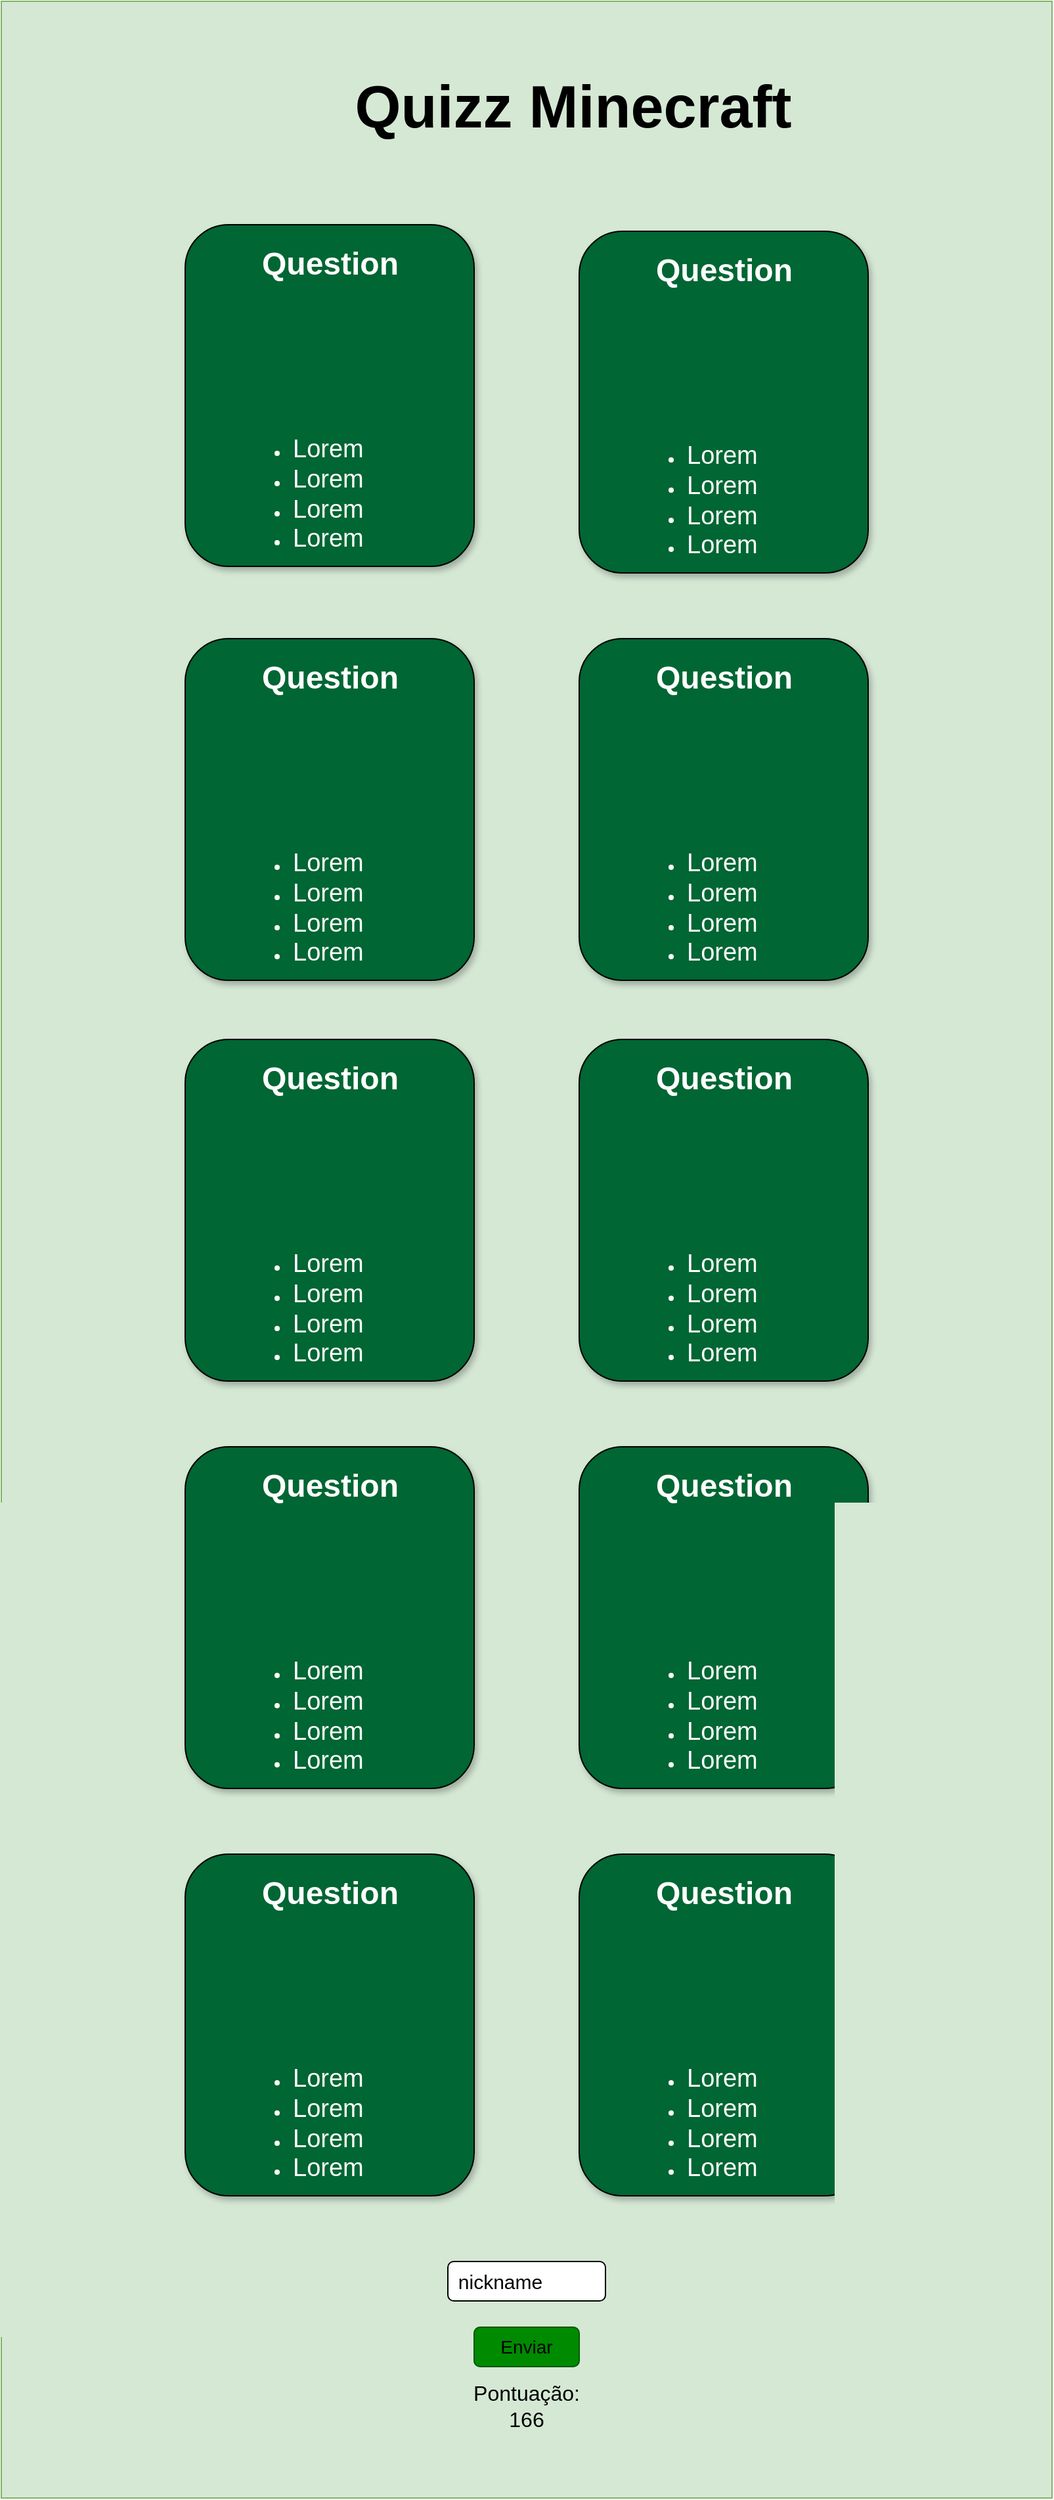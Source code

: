 <mxfile version="14.2.6" type="device"><diagram id="IqMfvrup4iGE_yZ6KQWq" name="Page-1"><mxGraphModel dx="1240" dy="643" grid="1" gridSize="10" guides="1" tooltips="1" connect="1" arrows="1" fold="1" page="1" pageScale="1" pageWidth="827" pageHeight="1169" math="0" shadow="0"><root><mxCell id="0"/><mxCell id="1" parent="0"/><mxCell id="TJo-4hWvYqZ3xiPxjeW6-1" value="" style="rounded=0;whiteSpace=wrap;html=1;fillColor=#d5e8d4;strokeColor=#82b366;" parent="1" vertex="1"><mxGeometry x="350" y="150" width="800" height="1900" as="geometry"/></mxCell><mxCell id="TJo-4hWvYqZ3xiPxjeW6-2" value="" style="rounded=1;whiteSpace=wrap;html=1;labelBackgroundColor=none;fillColor=#006633;shadow=1;" parent="1" vertex="1"><mxGeometry x="490" y="320" width="220" height="260" as="geometry"/></mxCell><mxCell id="TJo-4hWvYqZ3xiPxjeW6-14" value="" style="shape=image;html=1;verticalAlign=top;verticalLabelPosition=bottom;labelBackgroundColor=#ffffff;imageAspect=0;image=https://cdn0.iconfinder.com/data/icons/set-app-incredibles/24/Image-01-128.png" parent="1" vertex="1"><mxGeometry x="545" y="370" width="110" height="100" as="geometry"/></mxCell><mxCell id="TJo-4hWvYqZ3xiPxjeW6-33" value="&lt;ul&gt;&lt;li&gt;&lt;span style=&quot;font-size: 19px&quot;&gt;Lorem&lt;/span&gt;&lt;/li&gt;&lt;li&gt;&lt;font style=&quot;font-size: 19px&quot;&gt;Lorem&lt;/font&gt;&lt;/li&gt;&lt;li&gt;&lt;span style=&quot;font-size: 19px&quot;&gt;Lorem&lt;/span&gt;&lt;/li&gt;&lt;li&gt;&lt;span style=&quot;font-size: 19px&quot;&gt;Lorem&lt;/span&gt;&lt;/li&gt;&lt;/ul&gt;" style="text;html=1;strokeColor=none;fillColor=none;align=left;verticalAlign=middle;whiteSpace=wrap;rounded=0;labelBackgroundColor=none;fontColor=#FFFFFF;shadow=1;" parent="1" vertex="1"><mxGeometry x="530" y="480" width="110" height="90" as="geometry"/></mxCell><mxCell id="TJo-4hWvYqZ3xiPxjeW6-35" value="Question" style="text;strokeColor=none;fillColor=none;html=1;fontSize=24;fontStyle=1;verticalAlign=middle;align=center;labelBackgroundColor=none;fontColor=#FFFFFF;" parent="1" vertex="1"><mxGeometry x="550" y="330" width="100" height="40" as="geometry"/></mxCell><mxCell id="TJo-4hWvYqZ3xiPxjeW6-37" value="" style="rounded=1;whiteSpace=wrap;html=1;labelBackgroundColor=none;fillColor=#006633;shadow=1;" parent="1" vertex="1"><mxGeometry x="790" y="325" width="220" height="260" as="geometry"/></mxCell><mxCell id="TJo-4hWvYqZ3xiPxjeW6-38" value="" style="shape=image;html=1;verticalAlign=top;verticalLabelPosition=bottom;labelBackgroundColor=#ffffff;imageAspect=0;image=https://cdn0.iconfinder.com/data/icons/set-app-incredibles/24/Image-01-128.png" parent="1" vertex="1"><mxGeometry x="845" y="375" width="110" height="100" as="geometry"/></mxCell><mxCell id="TJo-4hWvYqZ3xiPxjeW6-39" value="Question" style="text;strokeColor=none;fillColor=none;html=1;fontSize=24;fontStyle=1;verticalAlign=middle;align=center;labelBackgroundColor=none;fontColor=#FFFFFF;" parent="1" vertex="1"><mxGeometry x="850" y="335" width="100" height="40" as="geometry"/></mxCell><mxCell id="TJo-4hWvYqZ3xiPxjeW6-40" value="&lt;ul&gt;&lt;li&gt;&lt;span style=&quot;font-size: 19px&quot;&gt;Lorem&lt;/span&gt;&lt;/li&gt;&lt;li&gt;&lt;font style=&quot;font-size: 19px&quot;&gt;Lorem&lt;/font&gt;&lt;/li&gt;&lt;li&gt;&lt;span style=&quot;font-size: 19px&quot;&gt;Lorem&lt;/span&gt;&lt;/li&gt;&lt;li&gt;&lt;span style=&quot;font-size: 19px&quot;&gt;Lorem&lt;/span&gt;&lt;/li&gt;&lt;/ul&gt;" style="text;html=1;strokeColor=none;fillColor=none;align=left;verticalAlign=middle;whiteSpace=wrap;rounded=0;labelBackgroundColor=none;fontColor=#FFFFFF;" parent="1" vertex="1"><mxGeometry x="830" y="485" width="110" height="90" as="geometry"/></mxCell><mxCell id="TJo-4hWvYqZ3xiPxjeW6-41" value="" style="rounded=1;whiteSpace=wrap;html=1;labelBackgroundColor=none;fillColor=#006633;shadow=1;" parent="1" vertex="1"><mxGeometry x="790" y="635" width="220" height="260" as="geometry"/></mxCell><mxCell id="TJo-4hWvYqZ3xiPxjeW6-42" value="" style="shape=image;html=1;verticalAlign=top;verticalLabelPosition=bottom;labelBackgroundColor=#ffffff;imageAspect=0;image=https://cdn0.iconfinder.com/data/icons/set-app-incredibles/24/Image-01-128.png" parent="1" vertex="1"><mxGeometry x="845" y="685" width="110" height="100" as="geometry"/></mxCell><mxCell id="TJo-4hWvYqZ3xiPxjeW6-43" value="Question" style="text;strokeColor=none;fillColor=none;html=1;fontSize=24;fontStyle=1;verticalAlign=middle;align=center;labelBackgroundColor=none;fontColor=#FFFFFF;" parent="1" vertex="1"><mxGeometry x="850" y="645" width="100" height="40" as="geometry"/></mxCell><mxCell id="TJo-4hWvYqZ3xiPxjeW6-44" value="&lt;ul&gt;&lt;li&gt;&lt;span style=&quot;font-size: 19px&quot;&gt;Lorem&lt;/span&gt;&lt;/li&gt;&lt;li&gt;&lt;font style=&quot;font-size: 19px&quot;&gt;Lorem&lt;/font&gt;&lt;/li&gt;&lt;li&gt;&lt;span style=&quot;font-size: 19px&quot;&gt;Lorem&lt;/span&gt;&lt;/li&gt;&lt;li&gt;&lt;span style=&quot;font-size: 19px&quot;&gt;Lorem&lt;/span&gt;&lt;/li&gt;&lt;/ul&gt;" style="text;html=1;strokeColor=none;fillColor=none;align=left;verticalAlign=middle;whiteSpace=wrap;rounded=0;labelBackgroundColor=none;fontColor=#FFFFFF;" parent="1" vertex="1"><mxGeometry x="830" y="795" width="110" height="90" as="geometry"/></mxCell><mxCell id="TJo-4hWvYqZ3xiPxjeW6-45" value="&lt;ul&gt;&lt;li&gt;&lt;span style=&quot;font-size: 19px&quot;&gt;Lorem&lt;/span&gt;&lt;/li&gt;&lt;li&gt;&lt;font style=&quot;font-size: 19px&quot;&gt;Lorem&lt;/font&gt;&lt;/li&gt;&lt;li&gt;&lt;span style=&quot;font-size: 19px&quot;&gt;Lorem&lt;/span&gt;&lt;/li&gt;&lt;li&gt;&lt;span style=&quot;font-size: 19px&quot;&gt;Lorem&lt;/span&gt;&lt;/li&gt;&lt;/ul&gt;" style="text;html=1;strokeColor=none;fillColor=none;align=left;verticalAlign=middle;whiteSpace=wrap;rounded=0;labelBackgroundColor=none;fontColor=#FFFFFF;" parent="1" vertex="1"><mxGeometry x="540" y="790" width="100" height="90" as="geometry"/></mxCell><mxCell id="TJo-4hWvYqZ3xiPxjeW6-49" value="&lt;ul&gt;&lt;li&gt;&lt;span style=&quot;font-size: 19px&quot;&gt;Lorem&lt;/span&gt;&lt;/li&gt;&lt;li&gt;&lt;font style=&quot;font-size: 19px&quot;&gt;Lorem&lt;/font&gt;&lt;/li&gt;&lt;li&gt;&lt;span style=&quot;font-size: 19px&quot;&gt;Lorem&lt;/span&gt;&lt;/li&gt;&lt;li&gt;&lt;span style=&quot;font-size: 19px&quot;&gt;Lorem&lt;/span&gt;&lt;/li&gt;&lt;/ul&gt;" style="text;html=1;strokeColor=none;fillColor=none;align=left;verticalAlign=middle;whiteSpace=wrap;rounded=0;labelBackgroundColor=none;fontColor=#FFFFFF;" parent="1" vertex="1"><mxGeometry x="540" y="785" width="100" height="90" as="geometry"/></mxCell><mxCell id="TJo-4hWvYqZ3xiPxjeW6-53" value="" style="rounded=1;whiteSpace=wrap;html=1;labelBackgroundColor=none;fillColor=#006633;shadow=1;" parent="1" vertex="1"><mxGeometry x="490" y="635" width="220" height="260" as="geometry"/></mxCell><mxCell id="TJo-4hWvYqZ3xiPxjeW6-54" value="&lt;ul&gt;&lt;li&gt;&lt;span style=&quot;font-size: 19px&quot;&gt;Lorem&lt;/span&gt;&lt;/li&gt;&lt;li&gt;&lt;font style=&quot;font-size: 19px&quot;&gt;Lorem&lt;/font&gt;&lt;/li&gt;&lt;li&gt;&lt;span style=&quot;font-size: 19px&quot;&gt;Lorem&lt;/span&gt;&lt;/li&gt;&lt;li&gt;&lt;span style=&quot;font-size: 19px&quot;&gt;Lorem&lt;/span&gt;&lt;/li&gt;&lt;/ul&gt;" style="text;html=1;strokeColor=none;fillColor=none;align=left;verticalAlign=middle;whiteSpace=wrap;rounded=0;labelBackgroundColor=none;fontColor=#FFFFFF;" parent="1" vertex="1"><mxGeometry x="530" y="795" width="110" height="90" as="geometry"/></mxCell><mxCell id="TJo-4hWvYqZ3xiPxjeW6-55" value="" style="shape=image;html=1;verticalAlign=top;verticalLabelPosition=bottom;labelBackgroundColor=#ffffff;imageAspect=0;image=https://cdn0.iconfinder.com/data/icons/set-app-incredibles/24/Image-01-128.png" parent="1" vertex="1"><mxGeometry x="545" y="685" width="110" height="100" as="geometry"/></mxCell><mxCell id="TJo-4hWvYqZ3xiPxjeW6-56" value="Question" style="text;strokeColor=none;fillColor=none;html=1;fontSize=24;fontStyle=1;verticalAlign=middle;align=center;labelBackgroundColor=none;fontColor=#FFFFFF;" parent="1" vertex="1"><mxGeometry x="550" y="645" width="100" height="40" as="geometry"/></mxCell><mxCell id="TJo-4hWvYqZ3xiPxjeW6-57" value="" style="rounded=1;whiteSpace=wrap;html=1;labelBackgroundColor=none;fillColor=#006633;shadow=1;" parent="1" vertex="1"><mxGeometry x="490" y="940" width="220" height="260" as="geometry"/></mxCell><mxCell id="TJo-4hWvYqZ3xiPxjeW6-58" value="&lt;ul&gt;&lt;li&gt;&lt;span style=&quot;font-size: 19px&quot;&gt;Lorem&lt;/span&gt;&lt;/li&gt;&lt;li&gt;&lt;font style=&quot;font-size: 19px&quot;&gt;Lorem&lt;/font&gt;&lt;/li&gt;&lt;li&gt;&lt;span style=&quot;font-size: 19px&quot;&gt;Lorem&lt;/span&gt;&lt;/li&gt;&lt;li&gt;&lt;span style=&quot;font-size: 19px&quot;&gt;Lorem&lt;/span&gt;&lt;/li&gt;&lt;/ul&gt;" style="text;html=1;strokeColor=none;fillColor=none;align=left;verticalAlign=middle;whiteSpace=wrap;rounded=0;labelBackgroundColor=none;fontColor=#FFFFFF;" parent="1" vertex="1"><mxGeometry x="530" y="1100" width="110" height="90" as="geometry"/></mxCell><mxCell id="TJo-4hWvYqZ3xiPxjeW6-59" value="" style="shape=image;html=1;verticalAlign=top;verticalLabelPosition=bottom;labelBackgroundColor=#ffffff;imageAspect=0;image=https://cdn0.iconfinder.com/data/icons/set-app-incredibles/24/Image-01-128.png" parent="1" vertex="1"><mxGeometry x="545" y="990" width="110" height="100" as="geometry"/></mxCell><mxCell id="TJo-4hWvYqZ3xiPxjeW6-60" value="Question" style="text;strokeColor=none;fillColor=none;html=1;fontSize=24;fontStyle=1;verticalAlign=middle;align=center;labelBackgroundColor=none;fontColor=#FFFFFF;" parent="1" vertex="1"><mxGeometry x="550" y="950" width="100" height="40" as="geometry"/></mxCell><mxCell id="TJo-4hWvYqZ3xiPxjeW6-61" value="" style="rounded=1;whiteSpace=wrap;html=1;labelBackgroundColor=none;fillColor=#006633;shadow=1;" parent="1" vertex="1"><mxGeometry x="790" y="940" width="220" height="260" as="geometry"/></mxCell><mxCell id="TJo-4hWvYqZ3xiPxjeW6-62" value="&lt;ul&gt;&lt;li&gt;&lt;span style=&quot;font-size: 19px&quot;&gt;Lorem&lt;/span&gt;&lt;/li&gt;&lt;li&gt;&lt;font style=&quot;font-size: 19px&quot;&gt;Lorem&lt;/font&gt;&lt;/li&gt;&lt;li&gt;&lt;span style=&quot;font-size: 19px&quot;&gt;Lorem&lt;/span&gt;&lt;/li&gt;&lt;li&gt;&lt;span style=&quot;font-size: 19px&quot;&gt;Lorem&lt;/span&gt;&lt;/li&gt;&lt;/ul&gt;" style="text;html=1;strokeColor=none;fillColor=none;align=left;verticalAlign=middle;whiteSpace=wrap;rounded=0;labelBackgroundColor=none;fontColor=#FFFFFF;" parent="1" vertex="1"><mxGeometry x="830" y="1100" width="110" height="90" as="geometry"/></mxCell><mxCell id="TJo-4hWvYqZ3xiPxjeW6-63" value="" style="shape=image;html=1;verticalAlign=top;verticalLabelPosition=bottom;labelBackgroundColor=#ffffff;imageAspect=0;image=https://cdn0.iconfinder.com/data/icons/set-app-incredibles/24/Image-01-128.png" parent="1" vertex="1"><mxGeometry x="845" y="990" width="110" height="100" as="geometry"/></mxCell><mxCell id="TJo-4hWvYqZ3xiPxjeW6-64" value="Question" style="text;strokeColor=none;fillColor=none;html=1;fontSize=24;fontStyle=1;verticalAlign=middle;align=center;labelBackgroundColor=none;fontColor=#FFFFFF;" parent="1" vertex="1"><mxGeometry x="850" y="950" width="100" height="40" as="geometry"/></mxCell><mxCell id="TJo-4hWvYqZ3xiPxjeW6-65" value="" style="rounded=1;whiteSpace=wrap;html=1;labelBackgroundColor=none;fillColor=#006633;shadow=1;" parent="1" vertex="1"><mxGeometry x="490" y="1250" width="220" height="260" as="geometry"/></mxCell><mxCell id="TJo-4hWvYqZ3xiPxjeW6-66" value="&lt;ul&gt;&lt;li&gt;&lt;span style=&quot;font-size: 19px&quot;&gt;Lorem&lt;/span&gt;&lt;/li&gt;&lt;li&gt;&lt;font style=&quot;font-size: 19px&quot;&gt;Lorem&lt;/font&gt;&lt;/li&gt;&lt;li&gt;&lt;span style=&quot;font-size: 19px&quot;&gt;Lorem&lt;/span&gt;&lt;/li&gt;&lt;li&gt;&lt;span style=&quot;font-size: 19px&quot;&gt;Lorem&lt;/span&gt;&lt;/li&gt;&lt;/ul&gt;" style="text;html=1;strokeColor=none;fillColor=none;align=left;verticalAlign=middle;whiteSpace=wrap;rounded=0;labelBackgroundColor=none;fontColor=#FFFFFF;" parent="1" vertex="1"><mxGeometry x="530" y="1410" width="110" height="90" as="geometry"/></mxCell><mxCell id="TJo-4hWvYqZ3xiPxjeW6-67" value="" style="shape=image;html=1;verticalAlign=top;verticalLabelPosition=bottom;labelBackgroundColor=#ffffff;imageAspect=0;image=https://cdn0.iconfinder.com/data/icons/set-app-incredibles/24/Image-01-128.png" parent="1" vertex="1"><mxGeometry x="545" y="1300" width="110" height="100" as="geometry"/></mxCell><mxCell id="TJo-4hWvYqZ3xiPxjeW6-68" value="Question" style="text;strokeColor=none;fillColor=none;html=1;fontSize=24;fontStyle=1;verticalAlign=middle;align=center;labelBackgroundColor=none;fontColor=#FFFFFF;" parent="1" vertex="1"><mxGeometry x="550" y="1260" width="100" height="40" as="geometry"/></mxCell><mxCell id="TJo-4hWvYqZ3xiPxjeW6-69" value="" style="rounded=1;whiteSpace=wrap;html=1;labelBackgroundColor=none;fillColor=#006633;shadow=1;" parent="1" vertex="1"><mxGeometry x="790" y="1250" width="220" height="260" as="geometry"/></mxCell><mxCell id="TJo-4hWvYqZ3xiPxjeW6-70" value="&lt;ul&gt;&lt;li&gt;&lt;span style=&quot;font-size: 19px&quot;&gt;Lorem&lt;/span&gt;&lt;/li&gt;&lt;li&gt;&lt;font style=&quot;font-size: 19px&quot;&gt;Lorem&lt;/font&gt;&lt;/li&gt;&lt;li&gt;&lt;span style=&quot;font-size: 19px&quot;&gt;Lorem&lt;/span&gt;&lt;/li&gt;&lt;li&gt;&lt;span style=&quot;font-size: 19px&quot;&gt;Lorem&lt;/span&gt;&lt;/li&gt;&lt;/ul&gt;" style="text;html=1;strokeColor=none;fillColor=none;align=left;verticalAlign=middle;whiteSpace=wrap;rounded=0;labelBackgroundColor=none;fontColor=#FFFFFF;" parent="1" vertex="1"><mxGeometry x="830" y="1410" width="110" height="90" as="geometry"/></mxCell><mxCell id="TJo-4hWvYqZ3xiPxjeW6-71" value="" style="shape=image;html=1;verticalAlign=top;verticalLabelPosition=bottom;labelBackgroundColor=#ffffff;imageAspect=0;image=https://cdn0.iconfinder.com/data/icons/set-app-incredibles/24/Image-01-128.png" parent="1" vertex="1"><mxGeometry x="845" y="1300" width="110" height="100" as="geometry"/></mxCell><mxCell id="TJo-4hWvYqZ3xiPxjeW6-72" value="Question" style="text;strokeColor=none;fillColor=none;html=1;fontSize=24;fontStyle=1;verticalAlign=middle;align=center;labelBackgroundColor=none;fontColor=#FFFFFF;" parent="1" vertex="1"><mxGeometry x="850" y="1260" width="100" height="40" as="geometry"/></mxCell><mxCell id="TJo-4hWvYqZ3xiPxjeW6-73" value="" style="rounded=1;whiteSpace=wrap;html=1;labelBackgroundColor=none;fillColor=#006633;shadow=1;" parent="1" vertex="1"><mxGeometry x="490" y="1560" width="220" height="260" as="geometry"/></mxCell><mxCell id="TJo-4hWvYqZ3xiPxjeW6-74" value="&lt;ul&gt;&lt;li&gt;&lt;span style=&quot;font-size: 19px&quot;&gt;Lorem&lt;/span&gt;&lt;/li&gt;&lt;li&gt;&lt;font style=&quot;font-size: 19px&quot;&gt;Lorem&lt;/font&gt;&lt;/li&gt;&lt;li&gt;&lt;span style=&quot;font-size: 19px&quot;&gt;Lorem&lt;/span&gt;&lt;/li&gt;&lt;li&gt;&lt;span style=&quot;font-size: 19px&quot;&gt;Lorem&lt;/span&gt;&lt;/li&gt;&lt;/ul&gt;" style="text;html=1;strokeColor=none;fillColor=none;align=left;verticalAlign=middle;whiteSpace=wrap;rounded=0;labelBackgroundColor=none;fontColor=#FFFFFF;" parent="1" vertex="1"><mxGeometry x="530" y="1720" width="110" height="90" as="geometry"/></mxCell><mxCell id="TJo-4hWvYqZ3xiPxjeW6-75" value="" style="shape=image;html=1;verticalAlign=top;verticalLabelPosition=bottom;labelBackgroundColor=#ffffff;imageAspect=0;image=https://cdn0.iconfinder.com/data/icons/set-app-incredibles/24/Image-01-128.png" parent="1" vertex="1"><mxGeometry x="545" y="1610" width="110" height="100" as="geometry"/></mxCell><mxCell id="TJo-4hWvYqZ3xiPxjeW6-76" value="Question" style="text;strokeColor=none;fillColor=none;html=1;fontSize=24;fontStyle=1;verticalAlign=middle;align=center;labelBackgroundColor=none;fontColor=#FFFFFF;" parent="1" vertex="1"><mxGeometry x="550" y="1570" width="100" height="40" as="geometry"/></mxCell><mxCell id="TJo-4hWvYqZ3xiPxjeW6-77" value="" style="rounded=1;whiteSpace=wrap;html=1;labelBackgroundColor=none;fillColor=#006633;shadow=1;sketch=0;glass=0;" parent="1" vertex="1"><mxGeometry x="790" y="1560" width="220" height="260" as="geometry"/></mxCell><mxCell id="TJo-4hWvYqZ3xiPxjeW6-78" value="&lt;ul&gt;&lt;li&gt;&lt;span style=&quot;font-size: 19px&quot;&gt;Lorem&lt;/span&gt;&lt;/li&gt;&lt;li&gt;&lt;font style=&quot;font-size: 19px&quot;&gt;Lorem&lt;/font&gt;&lt;/li&gt;&lt;li&gt;&lt;span style=&quot;font-size: 19px&quot;&gt;Lorem&lt;/span&gt;&lt;/li&gt;&lt;li&gt;&lt;span style=&quot;font-size: 19px&quot;&gt;Lorem&lt;/span&gt;&lt;/li&gt;&lt;/ul&gt;" style="text;html=1;strokeColor=none;fillColor=none;align=left;verticalAlign=middle;whiteSpace=wrap;rounded=0;labelBackgroundColor=none;fontColor=#FFFFFF;" parent="1" vertex="1"><mxGeometry x="830" y="1720" width="110" height="90" as="geometry"/></mxCell><mxCell id="TJo-4hWvYqZ3xiPxjeW6-79" value="" style="shape=image;html=1;verticalAlign=top;verticalLabelPosition=bottom;labelBackgroundColor=#ffffff;imageAspect=0;image=https://cdn0.iconfinder.com/data/icons/set-app-incredibles/24/Image-01-128.png" parent="1" vertex="1"><mxGeometry x="845" y="1610" width="110" height="100" as="geometry"/></mxCell><mxCell id="TJo-4hWvYqZ3xiPxjeW6-80" value="Question" style="text;strokeColor=none;fillColor=none;html=1;fontSize=24;fontStyle=1;verticalAlign=middle;align=center;labelBackgroundColor=none;fontColor=#FFFFFF;" parent="1" vertex="1"><mxGeometry x="850" y="1570" width="100" height="40" as="geometry"/></mxCell><mxCell id="TJo-4hWvYqZ3xiPxjeW6-81" value="&lt;font style=&quot;font-size: 45px&quot;&gt;Quizz Minecraft&lt;/font&gt;" style="text;strokeColor=none;fillColor=none;html=1;fontSize=24;fontStyle=1;verticalAlign=middle;align=center;labelBackgroundColor=none;shadow=1;" parent="1" vertex="1"><mxGeometry x="615" y="210" width="340" height="40" as="geometry"/></mxCell><mxCell id="TJo-4hWvYqZ3xiPxjeW6-82" value="" style="shape=image;html=1;verticalAlign=top;verticalLabelPosition=bottom;labelBackgroundColor=#ffffff;imageAspect=0;aspect=fixed;image=https://cdn2.iconfinder.com/data/icons/popular-games-1/50/minecraft_squircle-128.png;fillColor=#00994D;fontColor=#FFFFFF;align=left;" parent="1" vertex="1"><mxGeometry x="500" y="178" width="104" height="104" as="geometry"/></mxCell><mxCell id="lXfflvJu-8KAM_DOnBtp-1" value="" style="rounded=1;whiteSpace=wrap;html=1;" vertex="1" parent="1"><mxGeometry x="690" y="1870" width="120" height="30" as="geometry"/></mxCell><mxCell id="lXfflvJu-8KAM_DOnBtp-2" value="&lt;font style=&quot;font-size: 15px&quot;&gt;nickname&lt;/font&gt;" style="text;html=1;strokeColor=none;fillColor=none;align=center;verticalAlign=middle;whiteSpace=wrap;rounded=0;" vertex="1" parent="1"><mxGeometry x="710" y="1875" width="40" height="20" as="geometry"/></mxCell><mxCell id="lXfflvJu-8KAM_DOnBtp-3" value="" style="rounded=1;whiteSpace=wrap;html=1;fillColor=#008a00;strokeColor=#005700;fontColor=#ffffff;" vertex="1" parent="1"><mxGeometry x="710" y="1920" width="80" height="30" as="geometry"/></mxCell><mxCell id="lXfflvJu-8KAM_DOnBtp-4" value="&lt;font style=&quot;font-size: 14px&quot;&gt;Enviar&lt;/font&gt;" style="text;html=1;strokeColor=none;fillColor=none;align=center;verticalAlign=middle;whiteSpace=wrap;rounded=0;" vertex="1" parent="1"><mxGeometry x="730" y="1925" width="40" height="20" as="geometry"/></mxCell><mxCell id="lXfflvJu-8KAM_DOnBtp-5" value="&lt;font style=&quot;font-size: 16px&quot;&gt;Pontuação: 166&lt;/font&gt;" style="text;html=1;strokeColor=none;fillColor=none;align=center;verticalAlign=middle;whiteSpace=wrap;rounded=0;" vertex="1" parent="1"><mxGeometry x="730" y="1970" width="40" height="20" as="geometry"/></mxCell></root></mxGraphModel></diagram></mxfile>
